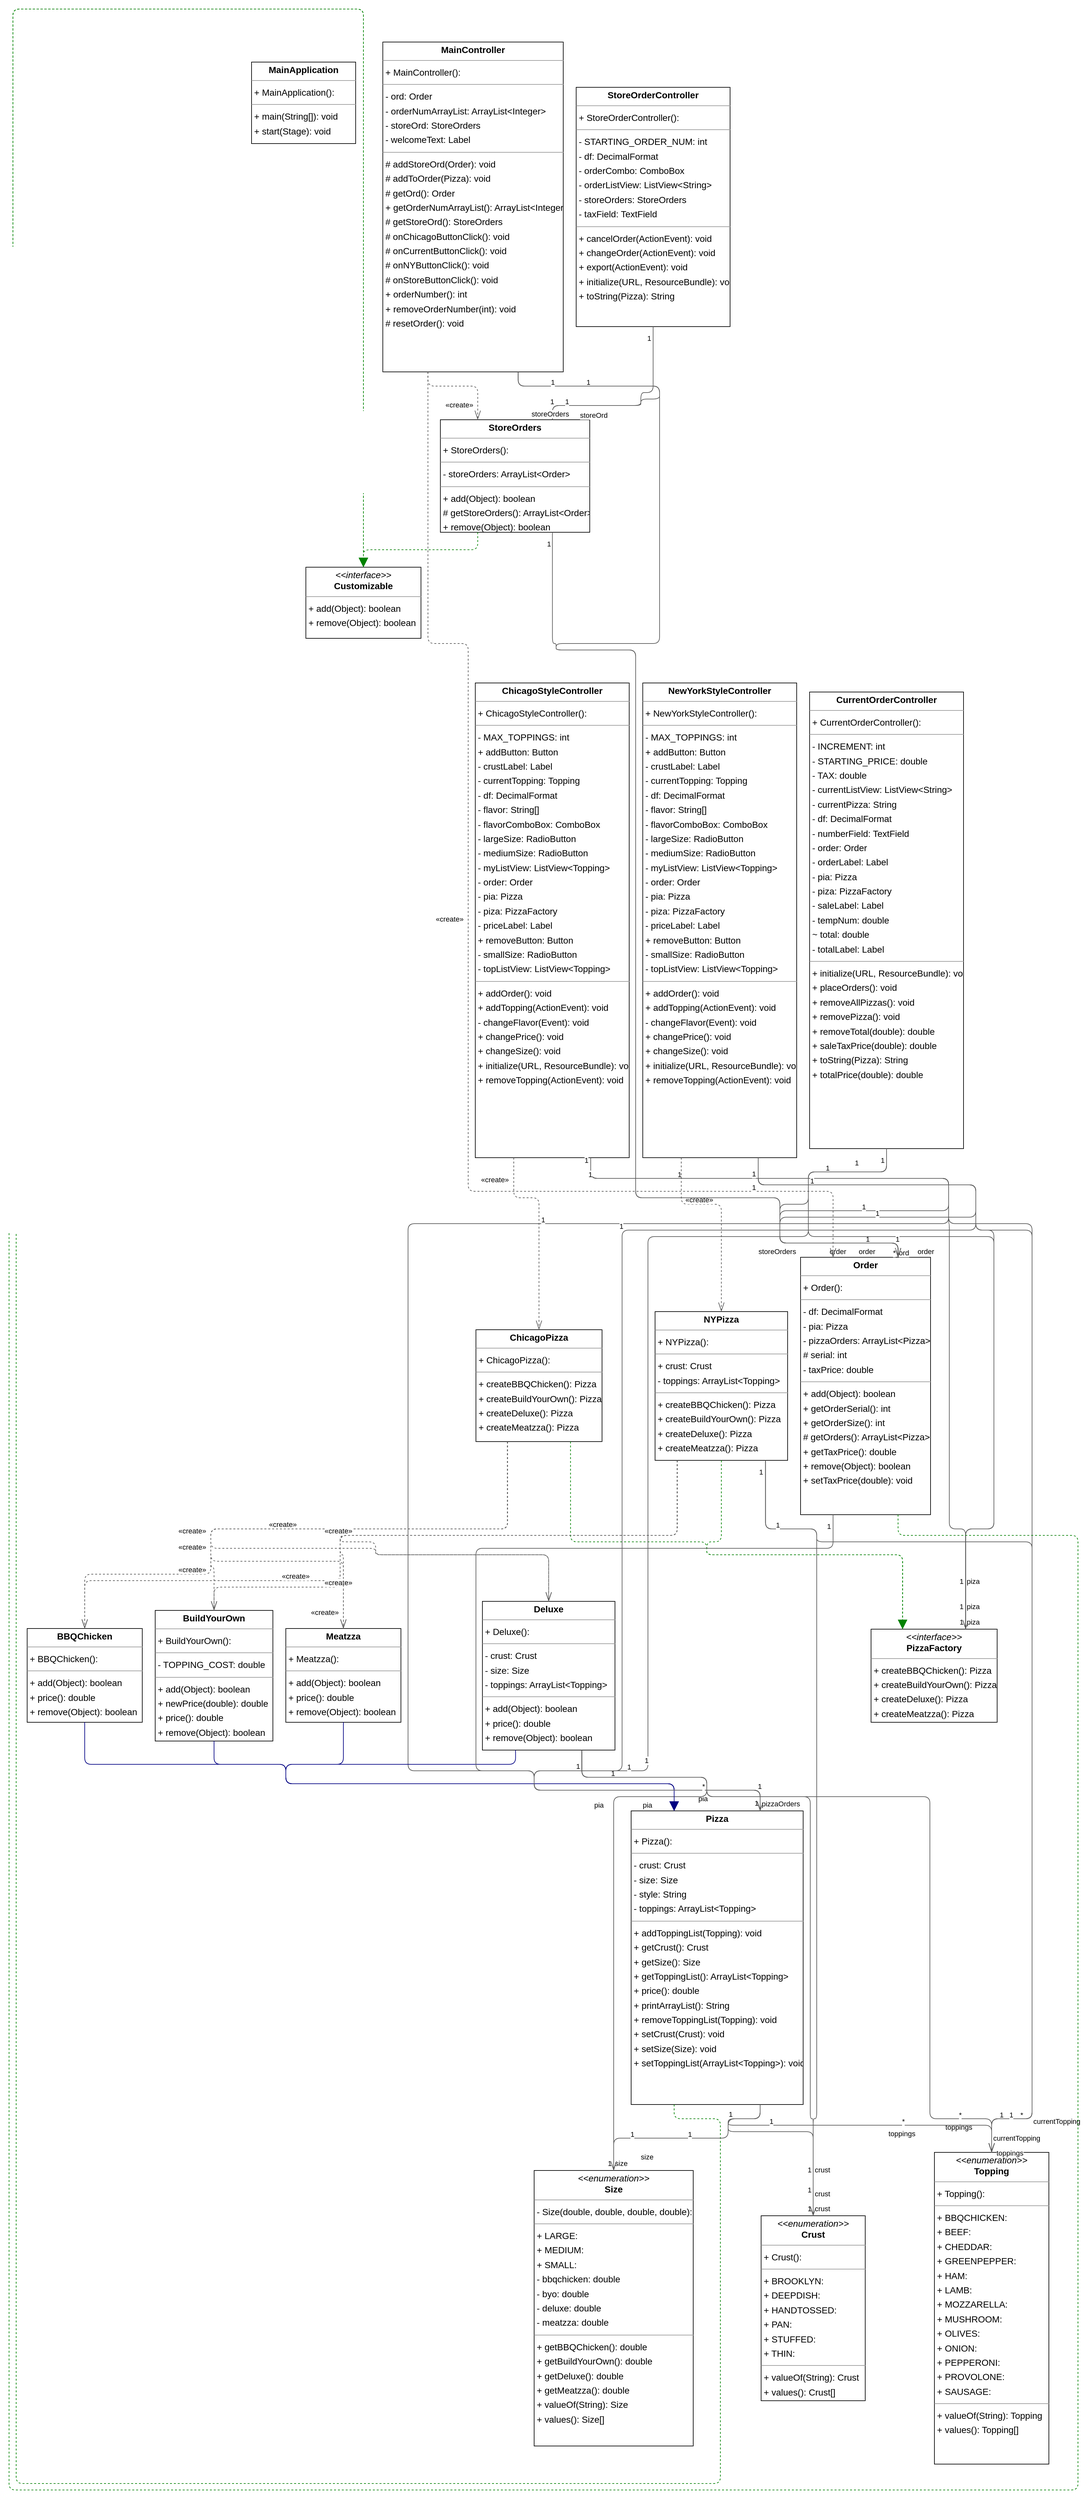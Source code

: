 <mxfile version="20.4.1" type="device"><diagram id="U6Ljb9FoLWSUBtbAmw0k" name="Page-1"><mxGraphModel dx="1246" dy="860" grid="1" gridSize="10" guides="1" tooltips="1" connect="1" arrows="1" fold="1" page="0" pageScale="1" pageWidth="850" pageHeight="1100" background="none" math="0" shadow="0"><root><mxCell id="0"/><mxCell id="1" parent="0"/><mxCell id="node12" value="&lt;p style=&quot;margin:0px;margin-top:4px;text-align:center;&quot;&gt;&lt;b&gt;BBQChicken&lt;/b&gt;&lt;/p&gt;&lt;hr size=&quot;1&quot;/&gt;&lt;p style=&quot;margin:0 0 0 4px;line-height:1.6;&quot;&gt;+ BBQChicken(): &lt;/p&gt;&lt;hr size=&quot;1&quot;/&gt;&lt;p style=&quot;margin:0 0 0 4px;line-height:1.6;&quot;&gt;+ add(Object): boolean&lt;br/&gt;+ price(): double&lt;br/&gt;+ remove(Object): boolean&lt;/p&gt;" style="verticalAlign=top;align=left;overflow=fill;fontSize=14;fontFamily=Helvetica;html=1;rounded=0;shadow=0;comic=0;labelBackgroundColor=none;strokeWidth=1;" parent="1" vertex="1"><mxGeometry x="655" y="2523" width="178" height="145" as="geometry"/></mxCell><mxCell id="node18" value="&lt;p style=&quot;margin:0px;margin-top:4px;text-align:center;&quot;&gt;&lt;b&gt;BuildYourOwn&lt;/b&gt;&lt;/p&gt;&lt;hr size=&quot;1&quot;/&gt;&lt;p style=&quot;margin:0 0 0 4px;line-height:1.6;&quot;&gt;+ BuildYourOwn(): &lt;/p&gt;&lt;hr size=&quot;1&quot;/&gt;&lt;p style=&quot;margin:0 0 0 4px;line-height:1.6;&quot;&gt;- TOPPING_COST: double&lt;/p&gt;&lt;hr size=&quot;1&quot;/&gt;&lt;p style=&quot;margin:0 0 0 4px;line-height:1.6;&quot;&gt;+ add(Object): boolean&lt;br/&gt;+ newPrice(double): double&lt;br/&gt;+ price(): double&lt;br/&gt;+ remove(Object): boolean&lt;/p&gt;" style="verticalAlign=top;align=left;overflow=fill;fontSize=14;fontFamily=Helvetica;html=1;rounded=0;shadow=0;comic=0;labelBackgroundColor=none;strokeWidth=1;" parent="1" vertex="1"><mxGeometry x="853" y="2495" width="182" height="202" as="geometry"/></mxCell><mxCell id="node3" value="&lt;p style=&quot;margin:0px;margin-top:4px;text-align:center;&quot;&gt;&lt;b&gt;ChicagoPizza&lt;/b&gt;&lt;/p&gt;&lt;hr size=&quot;1&quot;/&gt;&lt;p style=&quot;margin:0 0 0 4px;line-height:1.6;&quot;&gt;+ ChicagoPizza(): &lt;/p&gt;&lt;hr size=&quot;1&quot;/&gt;&lt;p style=&quot;margin:0 0 0 4px;line-height:1.6;&quot;&gt;+ createBBQChicken(): Pizza&lt;br/&gt;+ createBuildYourOwn(): Pizza&lt;br/&gt;+ createDeluxe(): Pizza&lt;br/&gt;+ createMeatzza(): Pizza&lt;/p&gt;" style="verticalAlign=top;align=left;overflow=fill;fontSize=14;fontFamily=Helvetica;html=1;rounded=0;shadow=0;comic=0;labelBackgroundColor=none;strokeWidth=1;" parent="1" vertex="1"><mxGeometry x="1349" y="2061" width="195" height="173" as="geometry"/></mxCell><mxCell id="node16" value="&lt;p style=&quot;margin:0px;margin-top:4px;text-align:center;&quot;&gt;&lt;b&gt;ChicagoStyleController&lt;/b&gt;&lt;/p&gt;&lt;hr size=&quot;1&quot;/&gt;&lt;p style=&quot;margin:0 0 0 4px;line-height:1.6;&quot;&gt;+ ChicagoStyleController(): &lt;/p&gt;&lt;hr size=&quot;1&quot;/&gt;&lt;p style=&quot;margin:0 0 0 4px;line-height:1.6;&quot;&gt;- MAX_TOPPINGS: int&lt;br/&gt;+ addButton: Button&lt;br/&gt;- crustLabel: Label&lt;br/&gt;- currentTopping: Topping&lt;br/&gt;- df: DecimalFormat&lt;br/&gt;- flavor: String[]&lt;br/&gt;- flavorComboBox: ComboBox&lt;br/&gt;- largeSize: RadioButton&lt;br/&gt;- mediumSize: RadioButton&lt;br/&gt;- myListView: ListView&amp;lt;Topping&amp;gt;&lt;br/&gt;- order: Order&lt;br/&gt;- pia: Pizza&lt;br/&gt;- piza: PizzaFactory&lt;br/&gt;- priceLabel: Label&lt;br/&gt;+ removeButton: Button&lt;br/&gt;- smallSize: RadioButton&lt;br/&gt;- topListView: ListView&amp;lt;Topping&amp;gt;&lt;/p&gt;&lt;hr size=&quot;1&quot;/&gt;&lt;p style=&quot;margin:0 0 0 4px;line-height:1.6;&quot;&gt;+ addOrder(): void&lt;br/&gt;+ addTopping(ActionEvent): void&lt;br/&gt;- changeFlavor(Event): void&lt;br/&gt;+ changePrice(): void&lt;br/&gt;+ changeSize(): void&lt;br/&gt;+ initialize(URL, ResourceBundle): void&lt;br/&gt;+ removeTopping(ActionEvent): void&lt;/p&gt;" style="verticalAlign=top;align=left;overflow=fill;fontSize=14;fontFamily=Helvetica;html=1;rounded=0;shadow=0;comic=0;labelBackgroundColor=none;strokeWidth=1;" parent="1" vertex="1"><mxGeometry x="1348" y="1061" width="238" height="734" as="geometry"/></mxCell><mxCell id="node4" value="&lt;p style=&quot;margin:0px;margin-top:4px;text-align:center;&quot;&gt;&lt;i&gt;&amp;lt;&amp;lt;enumeration&amp;gt;&amp;gt;&lt;/i&gt;&lt;br/&gt;&lt;b&gt;Crust&lt;/b&gt;&lt;/p&gt;&lt;hr size=&quot;1&quot;/&gt;&lt;p style=&quot;margin:0 0 0 4px;line-height:1.6;&quot;&gt;+ Crust(): &lt;/p&gt;&lt;hr size=&quot;1&quot;/&gt;&lt;p style=&quot;margin:0 0 0 4px;line-height:1.6;&quot;&gt;+ BROOKLYN: &lt;br/&gt;+ DEEPDISH: &lt;br/&gt;+ HANDTOSSED: &lt;br/&gt;+ PAN: &lt;br/&gt;+ STUFFED: &lt;br/&gt;+ THIN: &lt;/p&gt;&lt;hr size=&quot;1&quot;/&gt;&lt;p style=&quot;margin:0 0 0 4px;line-height:1.6;&quot;&gt;+ valueOf(String): Crust&lt;br/&gt;+ values(): Crust[]&lt;/p&gt;" style="verticalAlign=top;align=left;overflow=fill;fontSize=14;fontFamily=Helvetica;html=1;rounded=0;shadow=0;comic=0;labelBackgroundColor=none;strokeWidth=1;" parent="1" vertex="1"><mxGeometry x="1790" y="3431" width="161" height="286" as="geometry"/></mxCell><mxCell id="node5" value="&lt;p style=&quot;margin:0px;margin-top:4px;text-align:center;&quot;&gt;&lt;b&gt;CurrentOrderController&lt;/b&gt;&lt;/p&gt;&lt;hr size=&quot;1&quot;/&gt;&lt;p style=&quot;margin:0 0 0 4px;line-height:1.6;&quot;&gt;+ CurrentOrderController(): &lt;/p&gt;&lt;hr size=&quot;1&quot;/&gt;&lt;p style=&quot;margin:0 0 0 4px;line-height:1.6;&quot;&gt;- INCREMENT: int&lt;br/&gt;- STARTING_PRICE: double&lt;br/&gt;- TAX: double&lt;br/&gt;- currentListView: ListView&amp;lt;String&amp;gt;&lt;br/&gt;- currentPizza: String&lt;br/&gt;- df: DecimalFormat&lt;br/&gt;- numberField: TextField&lt;br/&gt;- order: Order&lt;br/&gt;- orderLabel: Label&lt;br/&gt;- pia: Pizza&lt;br/&gt;- piza: PizzaFactory&lt;br/&gt;- saleLabel: Label&lt;br/&gt;- tempNum: double&lt;br/&gt;~ total: double&lt;br/&gt;- totalLabel: Label&lt;/p&gt;&lt;hr size=&quot;1&quot;/&gt;&lt;p style=&quot;margin:0 0 0 4px;line-height:1.6;&quot;&gt;+ initialize(URL, ResourceBundle): void&lt;br/&gt;+ placeOrders(): void&lt;br/&gt;+ removeAllPizzas(): void&lt;br/&gt;+ removePizza(): void&lt;br/&gt;+ removeTotal(double): double&lt;br/&gt;+ saleTaxPrice(double): double&lt;br/&gt;+ toString(Pizza): String&lt;br/&gt;+ totalPrice(double): double&lt;/p&gt;" style="verticalAlign=top;align=left;overflow=fill;fontSize=14;fontFamily=Helvetica;html=1;rounded=0;shadow=0;comic=0;labelBackgroundColor=none;strokeWidth=1;" parent="1" vertex="1"><mxGeometry x="1865" y="1075" width="238" height="706" as="geometry"/></mxCell><mxCell id="node10" value="&lt;p style=&quot;margin:0px;margin-top:4px;text-align:center;&quot;&gt;&lt;i&gt;&amp;lt;&amp;lt;interface&amp;gt;&amp;gt;&lt;/i&gt;&lt;br/&gt;&lt;b&gt;Customizable&lt;/b&gt;&lt;/p&gt;&lt;hr size=&quot;1&quot;/&gt;&lt;p style=&quot;margin:0 0 0 4px;line-height:1.6;&quot;&gt;+ add(Object): boolean&lt;br/&gt;+ remove(Object): boolean&lt;/p&gt;" style="verticalAlign=top;align=left;overflow=fill;fontSize=14;fontFamily=Helvetica;html=1;rounded=0;shadow=0;comic=0;labelBackgroundColor=none;strokeWidth=1;" parent="1" vertex="1"><mxGeometry x="1086" y="882" width="178" height="110" as="geometry"/></mxCell><mxCell id="node19" value="&lt;p style=&quot;margin:0px;margin-top:4px;text-align:center;&quot;&gt;&lt;b&gt;Deluxe&lt;/b&gt;&lt;/p&gt;&lt;hr size=&quot;1&quot;/&gt;&lt;p style=&quot;margin:0 0 0 4px;line-height:1.6;&quot;&gt;+ Deluxe(): &lt;/p&gt;&lt;hr size=&quot;1&quot;/&gt;&lt;p style=&quot;margin:0 0 0 4px;line-height:1.6;&quot;&gt;- crust: Crust&lt;br/&gt;- size: Size&lt;br/&gt;- toppings: ArrayList&amp;lt;Topping&amp;gt;&lt;/p&gt;&lt;hr size=&quot;1&quot;/&gt;&lt;p style=&quot;margin:0 0 0 4px;line-height:1.6;&quot;&gt;+ add(Object): boolean&lt;br/&gt;+ price(): double&lt;br/&gt;+ remove(Object): boolean&lt;/p&gt;" style="verticalAlign=top;align=left;overflow=fill;fontSize=14;fontFamily=Helvetica;html=1;rounded=0;shadow=0;comic=0;labelBackgroundColor=none;strokeWidth=1;" parent="1" vertex="1"><mxGeometry x="1359" y="2481" width="205" height="230" as="geometry"/></mxCell><mxCell id="node7" value="&lt;p style=&quot;margin:0px;margin-top:4px;text-align:center;&quot;&gt;&lt;b&gt;MainApplication&lt;/b&gt;&lt;/p&gt;&lt;hr size=&quot;1&quot;/&gt;&lt;p style=&quot;margin:0 0 0 4px;line-height:1.6;&quot;&gt;+ MainApplication(): &lt;/p&gt;&lt;hr size=&quot;1&quot;/&gt;&lt;p style=&quot;margin:0 0 0 4px;line-height:1.6;&quot;&gt;+ main(String[]): void&lt;br/&gt;+ start(Stage): void&lt;/p&gt;" style="verticalAlign=top;align=left;overflow=fill;fontSize=14;fontFamily=Helvetica;html=1;rounded=0;shadow=0;comic=0;labelBackgroundColor=none;strokeWidth=1;" parent="1" vertex="1"><mxGeometry x="1002" y="101" width="161" height="126" as="geometry"/></mxCell><mxCell id="node9" value="&lt;p style=&quot;margin:0px;margin-top:4px;text-align:center;&quot;&gt;&lt;b&gt;MainController&lt;/b&gt;&lt;/p&gt;&lt;hr size=&quot;1&quot;/&gt;&lt;p style=&quot;margin:0 0 0 4px;line-height:1.6;&quot;&gt;+ MainController(): &lt;/p&gt;&lt;hr size=&quot;1&quot;/&gt;&lt;p style=&quot;margin:0 0 0 4px;line-height:1.6;&quot;&gt;- ord: Order&lt;br/&gt;- orderNumArrayList: ArrayList&amp;lt;Integer&amp;gt;&lt;br/&gt;- storeOrd: StoreOrders&lt;br/&gt;- welcomeText: Label&lt;/p&gt;&lt;hr size=&quot;1&quot;/&gt;&lt;p style=&quot;margin:0 0 0 4px;line-height:1.6;&quot;&gt;# addStoreOrd(Order): void&lt;br/&gt;# addToOrder(Pizza): void&lt;br/&gt;# getOrd(): Order&lt;br/&gt;+ getOrderNumArrayList(): ArrayList&amp;lt;Integer&amp;gt;&lt;br/&gt;# getStoreOrd(): StoreOrders&lt;br/&gt;# onChicagoButtonClick(): void&lt;br/&gt;# onCurrentButtonClick(): void&lt;br/&gt;# onNYButtonClick(): void&lt;br/&gt;# onStoreButtonClick(): void&lt;br/&gt;+ orderNumber(): int&lt;br/&gt;+ removeOrderNumber(int): void&lt;br/&gt;# resetOrder(): void&lt;/p&gt;" style="verticalAlign=top;align=left;overflow=fill;fontSize=14;fontFamily=Helvetica;html=1;rounded=0;shadow=0;comic=0;labelBackgroundColor=none;strokeWidth=1;" parent="1" vertex="1"><mxGeometry x="1205" y="70" width="279" height="510" as="geometry"/></mxCell><mxCell id="node15" value="&lt;p style=&quot;margin:0px;margin-top:4px;text-align:center;&quot;&gt;&lt;b&gt;Meatzza&lt;/b&gt;&lt;/p&gt;&lt;hr size=&quot;1&quot;/&gt;&lt;p style=&quot;margin:0 0 0 4px;line-height:1.6;&quot;&gt;+ Meatzza(): &lt;/p&gt;&lt;hr size=&quot;1&quot;/&gt;&lt;p style=&quot;margin:0 0 0 4px;line-height:1.6;&quot;&gt;+ add(Object): boolean&lt;br/&gt;+ price(): double&lt;br/&gt;+ remove(Object): boolean&lt;/p&gt;" style="verticalAlign=top;align=left;overflow=fill;fontSize=14;fontFamily=Helvetica;html=1;rounded=0;shadow=0;comic=0;labelBackgroundColor=none;strokeWidth=1;" parent="1" vertex="1"><mxGeometry x="1055" y="2523" width="178" height="145" as="geometry"/></mxCell><mxCell id="node1" value="&lt;p style=&quot;margin:0px;margin-top:4px;text-align:center;&quot;&gt;&lt;b&gt;NYPizza&lt;/b&gt;&lt;/p&gt;&lt;hr size=&quot;1&quot;/&gt;&lt;p style=&quot;margin:0 0 0 4px;line-height:1.6;&quot;&gt;+ NYPizza(): &lt;/p&gt;&lt;hr size=&quot;1&quot;/&gt;&lt;p style=&quot;margin:0 0 0 4px;line-height:1.6;&quot;&gt;+ crust: Crust&lt;br/&gt;- toppings: ArrayList&amp;lt;Topping&amp;gt;&lt;/p&gt;&lt;hr size=&quot;1&quot;/&gt;&lt;p style=&quot;margin:0 0 0 4px;line-height:1.6;&quot;&gt;+ createBBQChicken(): Pizza&lt;br/&gt;+ createBuildYourOwn(): Pizza&lt;br/&gt;+ createDeluxe(): Pizza&lt;br/&gt;+ createMeatzza(): Pizza&lt;/p&gt;" style="verticalAlign=top;align=left;overflow=fill;fontSize=14;fontFamily=Helvetica;html=1;rounded=0;shadow=0;comic=0;labelBackgroundColor=none;strokeWidth=1;" parent="1" vertex="1"><mxGeometry x="1626" y="2033" width="205" height="230" as="geometry"/></mxCell><mxCell id="node2" value="&lt;p style=&quot;margin:0px;margin-top:4px;text-align:center;&quot;&gt;&lt;b&gt;NewYorkStyleController&lt;/b&gt;&lt;/p&gt;&lt;hr size=&quot;1&quot;/&gt;&lt;p style=&quot;margin:0 0 0 4px;line-height:1.6;&quot;&gt;+ NewYorkStyleController(): &lt;/p&gt;&lt;hr size=&quot;1&quot;/&gt;&lt;p style=&quot;margin:0 0 0 4px;line-height:1.6;&quot;&gt;- MAX_TOPPINGS: int&lt;br/&gt;+ addButton: Button&lt;br/&gt;- crustLabel: Label&lt;br/&gt;- currentTopping: Topping&lt;br/&gt;- df: DecimalFormat&lt;br/&gt;- flavor: String[]&lt;br/&gt;- flavorComboBox: ComboBox&lt;br/&gt;- largeSize: RadioButton&lt;br/&gt;- mediumSize: RadioButton&lt;br/&gt;- myListView: ListView&amp;lt;Topping&amp;gt;&lt;br/&gt;- order: Order&lt;br/&gt;- pia: Pizza&lt;br/&gt;- piza: PizzaFactory&lt;br/&gt;- priceLabel: Label&lt;br/&gt;+ removeButton: Button&lt;br/&gt;- smallSize: RadioButton&lt;br/&gt;- topListView: ListView&amp;lt;Topping&amp;gt;&lt;/p&gt;&lt;hr size=&quot;1&quot;/&gt;&lt;p style=&quot;margin:0 0 0 4px;line-height:1.6;&quot;&gt;+ addOrder(): void&lt;br/&gt;+ addTopping(ActionEvent): void&lt;br/&gt;- changeFlavor(Event): void&lt;br/&gt;+ changePrice(): void&lt;br/&gt;+ changeSize(): void&lt;br/&gt;+ initialize(URL, ResourceBundle): void&lt;br/&gt;+ removeTopping(ActionEvent): void&lt;/p&gt;" style="verticalAlign=top;align=left;overflow=fill;fontSize=14;fontFamily=Helvetica;html=1;rounded=0;shadow=0;comic=0;labelBackgroundColor=none;strokeWidth=1;" parent="1" vertex="1"><mxGeometry x="1607" y="1061" width="238" height="734" as="geometry"/></mxCell><mxCell id="node8" value="&lt;p style=&quot;margin:0px;margin-top:4px;text-align:center;&quot;&gt;&lt;b&gt;Order&lt;/b&gt;&lt;/p&gt;&lt;hr size=&quot;1&quot;/&gt;&lt;p style=&quot;margin:0 0 0 4px;line-height:1.6;&quot;&gt;+ Order(): &lt;/p&gt;&lt;hr size=&quot;1&quot;/&gt;&lt;p style=&quot;margin:0 0 0 4px;line-height:1.6;&quot;&gt;- df: DecimalFormat&lt;br/&gt;- pia: Pizza&lt;br/&gt;- pizzaOrders: ArrayList&amp;lt;Pizza&amp;gt;&lt;br/&gt;# serial: int&lt;br/&gt;- taxPrice: double&lt;/p&gt;&lt;hr size=&quot;1&quot;/&gt;&lt;p style=&quot;margin:0 0 0 4px;line-height:1.6;&quot;&gt;+ add(Object): boolean&lt;br/&gt;+ getOrderSerial(): int&lt;br/&gt;+ getOrderSize(): int&lt;br/&gt;# getOrders(): ArrayList&amp;lt;Pizza&amp;gt;&lt;br/&gt;+ getTaxPrice(): double&lt;br/&gt;+ remove(Object): boolean&lt;br/&gt;+ setTaxPrice(double): void&lt;/p&gt;" style="verticalAlign=top;align=left;overflow=fill;fontSize=14;fontFamily=Helvetica;html=1;rounded=0;shadow=0;comic=0;labelBackgroundColor=none;strokeWidth=1;" parent="1" vertex="1"><mxGeometry x="1851" y="1949" width="201" height="398" as="geometry"/></mxCell><mxCell id="node13" value="&lt;p style=&quot;margin:0px;margin-top:4px;text-align:center;&quot;&gt;&lt;b&gt;Pizza&lt;/b&gt;&lt;/p&gt;&lt;hr size=&quot;1&quot;/&gt;&lt;p style=&quot;margin:0 0 0 4px;line-height:1.6;&quot;&gt;+ Pizza(): &lt;/p&gt;&lt;hr size=&quot;1&quot;/&gt;&lt;p style=&quot;margin:0 0 0 4px;line-height:1.6;&quot;&gt;- crust: Crust&lt;br/&gt;- size: Size&lt;br/&gt;- style: String&lt;br/&gt;- toppings: ArrayList&amp;lt;Topping&amp;gt;&lt;/p&gt;&lt;hr size=&quot;1&quot;/&gt;&lt;p style=&quot;margin:0 0 0 4px;line-height:1.6;&quot;&gt;+ addToppingList(Topping): void&lt;br/&gt;+ getCrust(): Crust&lt;br/&gt;+ getSize(): Size&lt;br/&gt;+ getToppingList(): ArrayList&amp;lt;Topping&amp;gt;&lt;br/&gt;+ price(): double&lt;br/&gt;+ printArrayList(): String&lt;br/&gt;+ removeToppingList(Topping): void&lt;br/&gt;+ setCrust(Crust): void&lt;br/&gt;+ setSize(Size): void&lt;br/&gt;+ setToppingList(ArrayList&amp;lt;Topping&amp;gt;): void&lt;/p&gt;" style="verticalAlign=top;align=left;overflow=fill;fontSize=14;fontFamily=Helvetica;html=1;rounded=0;shadow=0;comic=0;labelBackgroundColor=none;strokeWidth=1;" parent="1" vertex="1"><mxGeometry x="1589" y="2805" width="266" height="454" as="geometry"/></mxCell><mxCell id="node0" value="&lt;p style=&quot;margin:0px;margin-top:4px;text-align:center;&quot;&gt;&lt;i&gt;&amp;lt;&amp;lt;interface&amp;gt;&amp;gt;&lt;/i&gt;&lt;br/&gt;&lt;b&gt;PizzaFactory&lt;/b&gt;&lt;/p&gt;&lt;hr size=&quot;1&quot;/&gt;&lt;p style=&quot;margin:0 0 0 4px;line-height:1.6;&quot;&gt;+ createBBQChicken(): Pizza&lt;br/&gt;+ createBuildYourOwn(): Pizza&lt;br/&gt;+ createDeluxe(): Pizza&lt;br/&gt;+ createMeatzza(): Pizza&lt;/p&gt;" style="verticalAlign=top;align=left;overflow=fill;fontSize=14;fontFamily=Helvetica;html=1;rounded=0;shadow=0;comic=0;labelBackgroundColor=none;strokeWidth=1;" parent="1" vertex="1"><mxGeometry x="1960" y="2524" width="195" height="144" as="geometry"/></mxCell><mxCell id="node14" value="&lt;p style=&quot;margin:0px;margin-top:4px;text-align:center;&quot;&gt;&lt;i&gt;&amp;lt;&amp;lt;enumeration&amp;gt;&amp;gt;&lt;/i&gt;&lt;br/&gt;&lt;b&gt;Size&lt;/b&gt;&lt;/p&gt;&lt;hr size=&quot;1&quot;/&gt;&lt;p style=&quot;margin:0 0 0 4px;line-height:1.6;&quot;&gt;- Size(double, double, double, double): &lt;/p&gt;&lt;hr size=&quot;1&quot;/&gt;&lt;p style=&quot;margin:0 0 0 4px;line-height:1.6;&quot;&gt;+ LARGE: &lt;br/&gt;+ MEDIUM: &lt;br/&gt;+ SMALL: &lt;br/&gt;- bbqchicken: double&lt;br/&gt;- byo: double&lt;br/&gt;- deluxe: double&lt;br/&gt;- meatzza: double&lt;/p&gt;&lt;hr size=&quot;1&quot;/&gt;&lt;p style=&quot;margin:0 0 0 4px;line-height:1.6;&quot;&gt;+ getBBQChicken(): double&lt;br/&gt;+ getBuildYourOwn(): double&lt;br/&gt;+ getDeluxe(): double&lt;br/&gt;+ getMeatzza(): double&lt;br/&gt;+ valueOf(String): Size&lt;br/&gt;+ values(): Size[]&lt;/p&gt;" style="verticalAlign=top;align=left;overflow=fill;fontSize=14;fontFamily=Helvetica;html=1;rounded=0;shadow=0;comic=0;labelBackgroundColor=none;strokeWidth=1;" parent="1" vertex="1"><mxGeometry x="1439" y="3361" width="246" height="426" as="geometry"/></mxCell><mxCell id="node11" value="&lt;p style=&quot;margin:0px;margin-top:4px;text-align:center;&quot;&gt;&lt;b&gt;StoreOrderController&lt;/b&gt;&lt;/p&gt;&lt;hr size=&quot;1&quot;/&gt;&lt;p style=&quot;margin:0 0 0 4px;line-height:1.6;&quot;&gt;+ StoreOrderController(): &lt;/p&gt;&lt;hr size=&quot;1&quot;/&gt;&lt;p style=&quot;margin:0 0 0 4px;line-height:1.6;&quot;&gt;- STARTING_ORDER_NUM: int&lt;br/&gt;- df: DecimalFormat&lt;br/&gt;- orderCombo: ComboBox&lt;br/&gt;- orderListView: ListView&amp;lt;String&amp;gt;&lt;br/&gt;- storeOrders: StoreOrders&lt;br/&gt;- taxField: TextField&lt;/p&gt;&lt;hr size=&quot;1&quot;/&gt;&lt;p style=&quot;margin:0 0 0 4px;line-height:1.6;&quot;&gt;+ cancelOrder(ActionEvent): void&lt;br/&gt;+ changeOrder(ActionEvent): void&lt;br/&gt;+ export(ActionEvent): void&lt;br/&gt;+ initialize(URL, ResourceBundle): void&lt;br/&gt;+ toString(Pizza): String&lt;/p&gt;" style="verticalAlign=top;align=left;overflow=fill;fontSize=14;fontFamily=Helvetica;html=1;rounded=0;shadow=0;comic=0;labelBackgroundColor=none;strokeWidth=1;" parent="1" vertex="1"><mxGeometry x="1504" y="140" width="238" height="370" as="geometry"/></mxCell><mxCell id="node17" value="&lt;p style=&quot;margin:0px;margin-top:4px;text-align:center;&quot;&gt;&lt;b&gt;StoreOrders&lt;/b&gt;&lt;/p&gt;&lt;hr size=&quot;1&quot;/&gt;&lt;p style=&quot;margin:0 0 0 4px;line-height:1.6;&quot;&gt;+ StoreOrders(): &lt;/p&gt;&lt;hr size=&quot;1&quot;/&gt;&lt;p style=&quot;margin:0 0 0 4px;line-height:1.6;&quot;&gt;- storeOrders: ArrayList&amp;lt;Order&amp;gt;&lt;/p&gt;&lt;hr size=&quot;1&quot;/&gt;&lt;p style=&quot;margin:0 0 0 4px;line-height:1.6;&quot;&gt;+ add(Object): boolean&lt;br/&gt;# getStoreOrders(): ArrayList&amp;lt;Order&amp;gt;&lt;br/&gt;+ remove(Object): boolean&lt;/p&gt;" style="verticalAlign=top;align=left;overflow=fill;fontSize=14;fontFamily=Helvetica;html=1;rounded=0;shadow=0;comic=0;labelBackgroundColor=none;strokeWidth=1;" parent="1" vertex="1"><mxGeometry x="1294" y="654" width="231" height="174" as="geometry"/></mxCell><mxCell id="node6" value="&lt;p style=&quot;margin:0px;margin-top:4px;text-align:center;&quot;&gt;&lt;i&gt;&amp;lt;&amp;lt;enumeration&amp;gt;&amp;gt;&lt;/i&gt;&lt;br/&gt;&lt;b&gt;Topping&lt;/b&gt;&lt;/p&gt;&lt;hr size=&quot;1&quot;/&gt;&lt;p style=&quot;margin:0 0 0 4px;line-height:1.6;&quot;&gt;+ Topping(): &lt;/p&gt;&lt;hr size=&quot;1&quot;/&gt;&lt;p style=&quot;margin:0 0 0 4px;line-height:1.6;&quot;&gt;+ BBQCHICKEN: &lt;br/&gt;+ BEEF: &lt;br/&gt;+ CHEDDAR: &lt;br/&gt;+ GREENPEPPER: &lt;br/&gt;+ HAM: &lt;br/&gt;+ LAMB: &lt;br/&gt;+ MOZZARELLA: &lt;br/&gt;+ MUSHROOM: &lt;br/&gt;+ OLIVES: &lt;br/&gt;+ ONION: &lt;br/&gt;+ PEPPERONI: &lt;br/&gt;+ PROVOLONE: &lt;br/&gt;+ SAUSAGE: &lt;/p&gt;&lt;hr size=&quot;1&quot;/&gt;&lt;p style=&quot;margin:0 0 0 4px;line-height:1.6;&quot;&gt;+ valueOf(String): Topping&lt;br/&gt;+ values(): Topping[]&lt;/p&gt;" style="verticalAlign=top;align=left;overflow=fill;fontSize=14;fontFamily=Helvetica;html=1;rounded=0;shadow=0;comic=0;labelBackgroundColor=none;strokeWidth=1;" parent="1" vertex="1"><mxGeometry x="2058" y="3333" width="177" height="482" as="geometry"/></mxCell><mxCell id="edge3" value="" style="html=1;rounded=1;edgeStyle=orthogonalEdgeStyle;dashed=0;startArrow=none;endArrow=block;endSize=12;strokeColor=#000082;exitX=0.500;exitY=1.000;exitDx=0;exitDy=0;entryX=0.250;entryY=0.000;entryDx=0;entryDy=0;" parent="1" source="node12" target="node13" edge="1"><mxGeometry width="50" height="50" relative="1" as="geometry"><Array as="points"><mxPoint x="744" y="2733"/><mxPoint x="1055" y="2733"/><mxPoint x="1055" y="2763"/><mxPoint x="1656" y="2763"/></Array></mxGeometry></mxCell><mxCell id="edge7" value="" style="html=1;rounded=1;edgeStyle=orthogonalEdgeStyle;dashed=0;startArrow=none;endArrow=block;endSize=12;strokeColor=#000082;exitX=0.500;exitY=1.000;exitDx=0;exitDy=0;entryX=0.250;entryY=0.000;entryDx=0;entryDy=0;" parent="1" source="node18" target="node13" edge="1"><mxGeometry width="50" height="50" relative="1" as="geometry"><Array as="points"><mxPoint x="944" y="2733"/><mxPoint x="1055" y="2733"/><mxPoint x="1055" y="2763"/><mxPoint x="1656" y="2763"/></Array></mxGeometry></mxCell><mxCell id="edge19" value="" style="html=1;rounded=1;edgeStyle=orthogonalEdgeStyle;dashed=1;startArrow=none;endArrow=openThin;endSize=12;strokeColor=#595959;exitX=0.250;exitY=1.000;exitDx=0;exitDy=0;entryX=0.500;entryY=0.000;entryDx=0;entryDy=0;" parent="1" source="node3" target="node12" edge="1"><mxGeometry width="50" height="50" relative="1" as="geometry"><Array as="points"><mxPoint x="1397" y="2369"/><mxPoint x="939" y="2369"/><mxPoint x="939" y="2439"/><mxPoint x="744" y="2439"/></Array></mxGeometry></mxCell><mxCell id="label116" value="«create»" style="edgeLabel;resizable=0;html=1;align=left;verticalAlign=top;strokeColor=default;" parent="edge19" vertex="1" connectable="0"><mxGeometry x="887" y="2359" as="geometry"/></mxCell><mxCell id="edge35" value="" style="html=1;rounded=1;edgeStyle=orthogonalEdgeStyle;dashed=1;startArrow=none;endArrow=openThin;endSize=12;strokeColor=#595959;exitX=0.250;exitY=1.000;exitDx=0;exitDy=0;entryX=0.500;entryY=0.000;entryDx=0;entryDy=0;" parent="1" source="node3" target="node18" edge="1"><mxGeometry width="50" height="50" relative="1" as="geometry"><Array as="points"><mxPoint x="1397" y="2369"/><mxPoint x="939" y="2369"/><mxPoint x="939" y="2429"/><mxPoint x="944" y="2429"/></Array></mxGeometry></mxCell><mxCell id="label212" value="«create»" style="edgeLabel;resizable=0;html=1;align=left;verticalAlign=top;strokeColor=default;" parent="edge35" vertex="1" connectable="0"><mxGeometry x="887" y="2419" as="geometry"/></mxCell><mxCell id="edge20" value="" style="html=1;rounded=1;edgeStyle=orthogonalEdgeStyle;dashed=1;startArrow=none;endArrow=openThin;endSize=12;strokeColor=#595959;exitX=0.250;exitY=1.000;exitDx=0;exitDy=0;entryX=0.500;entryY=0.000;entryDx=0;entryDy=0;" parent="1" source="node3" target="node19" edge="1"><mxGeometry width="50" height="50" relative="1" as="geometry"><Array as="points"><mxPoint x="1397" y="2369"/><mxPoint x="939" y="2369"/><mxPoint x="939" y="2399"/><mxPoint x="1194" y="2399"/><mxPoint x="1194" y="2409"/><mxPoint x="1462" y="2409"/></Array></mxGeometry></mxCell><mxCell id="label122" value="«create»" style="edgeLabel;resizable=0;html=1;align=left;verticalAlign=top;strokeColor=default;" parent="edge20" vertex="1" connectable="0"><mxGeometry x="1027" y="2349" as="geometry"/></mxCell><mxCell id="edge36" value="" style="html=1;rounded=1;edgeStyle=orthogonalEdgeStyle;dashed=1;startArrow=none;endArrow=openThin;endSize=12;strokeColor=#595959;exitX=0.250;exitY=1.000;exitDx=0;exitDy=0;entryX=0.500;entryY=0.000;entryDx=0;entryDy=0;" parent="1" source="node3" target="node15" edge="1"><mxGeometry width="50" height="50" relative="1" as="geometry"><Array as="points"><mxPoint x="1397" y="2369"/><mxPoint x="939" y="2369"/><mxPoint x="939" y="2419"/><mxPoint x="1144" y="2419"/></Array></mxGeometry></mxCell><mxCell id="label218" value="«create»" style="edgeLabel;resizable=0;html=1;align=left;verticalAlign=top;strokeColor=default;" parent="edge36" vertex="1" connectable="0"><mxGeometry x="887" y="2384" as="geometry"/></mxCell><mxCell id="edge2" value="" style="html=1;rounded=1;edgeStyle=orthogonalEdgeStyle;dashed=1;startArrow=none;endArrow=block;endSize=12;strokeColor=#008200;exitX=0.750;exitY=1.000;exitDx=0;exitDy=0;entryX=0.250;entryY=0.000;entryDx=0;entryDy=0;" parent="1" source="node3" target="node0" edge="1"><mxGeometry width="50" height="50" relative="1" as="geometry"><Array as="points"><mxPoint x="1495" y="2389"/><mxPoint x="1706" y="2389"/><mxPoint x="1706" y="2409"/><mxPoint x="2009" y="2409"/></Array></mxGeometry></mxCell><mxCell id="edge42" value="" style="html=1;rounded=1;edgeStyle=orthogonalEdgeStyle;dashed=1;startArrow=none;endArrow=openThin;endSize=12;strokeColor=#595959;exitX=0.250;exitY=1.000;exitDx=0;exitDy=0;entryX=0.500;entryY=0.000;entryDx=0;entryDy=0;" parent="1" source="node16" target="node3" edge="1"><mxGeometry width="50" height="50" relative="1" as="geometry"><Array as="points"><mxPoint x="1407" y="1857"/><mxPoint x="1446" y="1857"/></Array></mxGeometry></mxCell><mxCell id="label254" value="«create»" style="edgeLabel;resizable=0;html=1;align=left;verticalAlign=top;strokeColor=default;" parent="edge42" vertex="1" connectable="0"><mxGeometry x="1355" y="1816" as="geometry"/></mxCell><mxCell id="edge17" value="" style="html=1;rounded=1;edgeStyle=orthogonalEdgeStyle;dashed=0;startArrow=diamondThinstartSize=12;endArrow=openThin;endSize=12;strokeColor=#595959;exitX=0.750;exitY=1.000;exitDx=0;exitDy=0;entryX=0.750;entryY=0.000;entryDx=0;entryDy=0;" parent="1" source="node16" target="node8" edge="1"><mxGeometry width="50" height="50" relative="1" as="geometry"><Array as="points"><mxPoint x="1526" y="1827"/><mxPoint x="2080" y="1827"/><mxPoint x="2080" y="1877"/><mxPoint x="1819" y="1877"/><mxPoint x="1819" y="1927"/><mxPoint x="2001" y="1927"/></Array></mxGeometry></mxCell><mxCell id="label102" value="1" style="edgeLabel;resizable=0;html=1;align=left;verticalAlign=top;strokeColor=default;" parent="edge17" vertex="1" connectable="0"><mxGeometry x="1515" y="1786" as="geometry"/></mxCell><mxCell id="label106" value="1" style="edgeLabel;resizable=0;html=1;align=left;verticalAlign=top;strokeColor=default;" parent="edge17" vertex="1" connectable="0"><mxGeometry x="1944" y="1858" as="geometry"/></mxCell><mxCell id="label107" value="order" style="edgeLabel;resizable=0;html=1;align=left;verticalAlign=top;strokeColor=default;" parent="edge17" vertex="1" connectable="0"><mxGeometry x="1894" y="1927" as="geometry"/></mxCell><mxCell id="edge30" value="" style="html=1;rounded=1;edgeStyle=orthogonalEdgeStyle;dashed=0;startArrow=diamondThinstartSize=12;endArrow=openThin;endSize=12;strokeColor=#595959;exitX=0.750;exitY=1.000;exitDx=0;exitDy=0;entryX=0.750;entryY=0.000;entryDx=0;entryDy=0;" parent="1" source="node16" target="node13" edge="1"><mxGeometry width="50" height="50" relative="1" as="geometry"><Array as="points"><mxPoint x="1526" y="1827"/><mxPoint x="2080" y="1827"/><mxPoint x="2080" y="1897"/><mxPoint x="1244" y="1897"/><mxPoint x="1244" y="2743"/><mxPoint x="1439" y="2743"/><mxPoint x="1439" y="2773"/><mxPoint x="1789" y="2773"/></Array></mxGeometry></mxCell><mxCell id="label180" value="1" style="edgeLabel;resizable=0;html=1;align=left;verticalAlign=top;strokeColor=default;" parent="edge30" vertex="1" connectable="0"><mxGeometry x="1448" y="1878" as="geometry"/></mxCell><mxCell id="label184" value="1" style="edgeLabel;resizable=0;html=1;align=left;verticalAlign=top;strokeColor=default;" parent="edge30" vertex="1" connectable="0"><mxGeometry x="1778" y="2780" as="geometry"/></mxCell><mxCell id="label185" value="pia" style="edgeLabel;resizable=0;html=1;align=left;verticalAlign=top;strokeColor=default;" parent="edge30" vertex="1" connectable="0"><mxGeometry x="1691" y="2773" as="geometry"/></mxCell><mxCell id="edge37" value="" style="html=1;rounded=1;edgeStyle=orthogonalEdgeStyle;dashed=0;startArrow=diamondThinstartSize=12;endArrow=openThin;endSize=12;strokeColor=#595959;exitX=0.750;exitY=1.000;exitDx=0;exitDy=0;entryX=0.750;entryY=0.000;entryDx=0;entryDy=0;" parent="1" source="node16" target="node0" edge="1"><mxGeometry width="50" height="50" relative="1" as="geometry"><Array as="points"><mxPoint x="1526" y="1827"/><mxPoint x="2080" y="1827"/><mxPoint x="2080" y="1897"/><mxPoint x="2081" y="1897"/><mxPoint x="2081" y="2369"/><mxPoint x="2106" y="2369"/></Array></mxGeometry></mxCell><mxCell id="label222" value="1" style="edgeLabel;resizable=0;html=1;align=left;verticalAlign=top;strokeColor=default;" parent="edge37" vertex="1" connectable="0"><mxGeometry x="1659" y="1808" as="geometry"/></mxCell><mxCell id="label226" value="1" style="edgeLabel;resizable=0;html=1;align=left;verticalAlign=top;strokeColor=default;" parent="edge37" vertex="1" connectable="0"><mxGeometry x="2095" y="2437" as="geometry"/></mxCell><mxCell id="label227" value="piza" style="edgeLabel;resizable=0;html=1;align=left;verticalAlign=top;strokeColor=default;" parent="edge37" vertex="1" connectable="0"><mxGeometry x="2106" y="2437" as="geometry"/></mxCell><mxCell id="edge15" value="" style="html=1;rounded=1;edgeStyle=orthogonalEdgeStyle;dashed=0;startArrow=diamondThinstartSize=12;endArrow=openThin;endSize=12;strokeColor=#595959;exitX=0.750;exitY=1.000;exitDx=0;exitDy=0;entryX=0.500;entryY=0.000;entryDx=0;entryDy=0;" parent="1" source="node16" target="node6" edge="1"><mxGeometry width="50" height="50" relative="1" as="geometry"><Array as="points"><mxPoint x="1526" y="1827"/><mxPoint x="2080" y="1827"/><mxPoint x="2080" y="1897"/><mxPoint x="2209" y="1897"/><mxPoint x="2209" y="3281"/><mxPoint x="2147" y="3281"/></Array></mxGeometry></mxCell><mxCell id="label90" value="1" style="edgeLabel;resizable=0;html=1;align=left;verticalAlign=top;strokeColor=default;" parent="edge15" vertex="1" connectable="0"><mxGeometry x="1521" y="1808" as="geometry"/></mxCell><mxCell id="label94" value="1" style="edgeLabel;resizable=0;html=1;align=left;verticalAlign=top;strokeColor=default;" parent="edge15" vertex="1" connectable="0"><mxGeometry x="2157" y="3262" as="geometry"/></mxCell><mxCell id="label95" value="currentTopping" style="edgeLabel;resizable=0;html=1;align=left;verticalAlign=top;strokeColor=default;" parent="edge15" vertex="1" connectable="0"><mxGeometry x="2209" y="3272" as="geometry"/></mxCell><mxCell id="edge39" value="" style="html=1;rounded=1;edgeStyle=orthogonalEdgeStyle;dashed=0;startArrow=diamondThinstartSize=12;endArrow=openThin;endSize=12;strokeColor=#595959;exitX=0.500;exitY=1.000;exitDx=0;exitDy=0;entryX=0.750;entryY=0.000;entryDx=0;entryDy=0;" parent="1" source="node5" target="node8" edge="1"><mxGeometry width="50" height="50" relative="1" as="geometry"><Array as="points"><mxPoint x="1984" y="1817"/><mxPoint x="1863" y="1817"/><mxPoint x="1863" y="1867"/><mxPoint x="1819" y="1867"/><mxPoint x="1819" y="1927"/><mxPoint x="2001" y="1927"/></Array></mxGeometry></mxCell><mxCell id="label234" value="1" style="edgeLabel;resizable=0;html=1;align=left;verticalAlign=top;strokeColor=default;" parent="edge39" vertex="1" connectable="0"><mxGeometry x="1973" y="1786" as="geometry"/></mxCell><mxCell id="label238" value="1" style="edgeLabel;resizable=0;html=1;align=left;verticalAlign=top;strokeColor=default;" parent="edge39" vertex="1" connectable="0"><mxGeometry x="1950" y="1908" as="geometry"/></mxCell><mxCell id="label239" value="order" style="edgeLabel;resizable=0;html=1;align=left;verticalAlign=top;strokeColor=default;" parent="edge39" vertex="1" connectable="0"><mxGeometry x="1939" y="1927" as="geometry"/></mxCell><mxCell id="edge13" value="" style="html=1;rounded=1;edgeStyle=orthogonalEdgeStyle;dashed=0;startArrow=diamondThinstartSize=12;endArrow=openThin;endSize=12;strokeColor=#595959;exitX=0.500;exitY=1.000;exitDx=0;exitDy=0;entryX=0.750;entryY=0.000;entryDx=0;entryDy=0;" parent="1" source="node5" target="node13" edge="1"><mxGeometry width="50" height="50" relative="1" as="geometry"><Array as="points"><mxPoint x="1984" y="1817"/><mxPoint x="1863" y="1817"/><mxPoint x="1863" y="1917"/><mxPoint x="1615" y="1917"/><mxPoint x="1615" y="2743"/><mxPoint x="1439" y="2743"/><mxPoint x="1439" y="2773"/><mxPoint x="1789" y="2773"/></Array></mxGeometry></mxCell><mxCell id="label78" value="1" style="edgeLabel;resizable=0;html=1;align=left;verticalAlign=top;strokeColor=default;" parent="edge13" vertex="1" connectable="0"><mxGeometry x="1888" y="1798" as="geometry"/></mxCell><mxCell id="label82" value="1" style="edgeLabel;resizable=0;html=1;align=left;verticalAlign=top;strokeColor=default;" parent="edge13" vertex="1" connectable="0"><mxGeometry x="1608" y="2714" as="geometry"/></mxCell><mxCell id="label83" value="pia" style="edgeLabel;resizable=0;html=1;align=left;verticalAlign=top;strokeColor=default;" parent="edge13" vertex="1" connectable="0"><mxGeometry x="1605" y="2783" as="geometry"/></mxCell><mxCell id="edge23" value="" style="html=1;rounded=1;edgeStyle=orthogonalEdgeStyle;dashed=0;startArrow=diamondThinstartSize=12;endArrow=openThin;endSize=12;strokeColor=#595959;exitX=0.500;exitY=1.000;exitDx=0;exitDy=0;entryX=0.750;entryY=0.000;entryDx=0;entryDy=0;" parent="1" source="node5" target="node0" edge="1"><mxGeometry width="50" height="50" relative="1" as="geometry"><Array as="points"><mxPoint x="1984" y="1817"/><mxPoint x="1863" y="1817"/><mxPoint x="1863" y="1917"/><mxPoint x="2150" y="1917"/><mxPoint x="2150" y="2369"/><mxPoint x="2106" y="2369"/></Array></mxGeometry></mxCell><mxCell id="label138" value="1" style="edgeLabel;resizable=0;html=1;align=left;verticalAlign=top;strokeColor=default;" parent="edge23" vertex="1" connectable="0"><mxGeometry x="1933" y="1790" as="geometry"/></mxCell><mxCell id="label142" value="1" style="edgeLabel;resizable=0;html=1;align=left;verticalAlign=top;strokeColor=default;" parent="edge23" vertex="1" connectable="0"><mxGeometry x="2095" y="2500" as="geometry"/></mxCell><mxCell id="label143" value="piza" style="edgeLabel;resizable=0;html=1;align=left;verticalAlign=top;strokeColor=default;" parent="edge23" vertex="1" connectable="0"><mxGeometry x="2106" y="2476" as="geometry"/></mxCell><mxCell id="edge10" value="" style="html=1;rounded=1;edgeStyle=orthogonalEdgeStyle;dashed=0;startArrow=diamondThinstartSize=12;endArrow=openThin;endSize=12;strokeColor=#595959;exitX=0.750;exitY=1.000;exitDx=0;exitDy=0;entryX=0.500;entryY=0.000;entryDx=0;entryDy=0;" parent="1" source="node19" target="node4" edge="1"><mxGeometry width="50" height="50" relative="1" as="geometry"><Array as="points"><mxPoint x="1513" y="2753"/><mxPoint x="1706" y="2753"/><mxPoint x="1706" y="2783"/><mxPoint x="1866" y="2783"/><mxPoint x="1866" y="3281"/><mxPoint x="1871" y="3281"/></Array></mxGeometry></mxCell><mxCell id="label60" value="1" style="edgeLabel;resizable=0;html=1;align=left;verticalAlign=top;strokeColor=default;" parent="edge10" vertex="1" connectable="0"><mxGeometry x="1556" y="2734" as="geometry"/></mxCell><mxCell id="label64" value="1" style="edgeLabel;resizable=0;html=1;align=left;verticalAlign=top;strokeColor=default;" parent="edge10" vertex="1" connectable="0"><mxGeometry x="1860" y="3407" as="geometry"/></mxCell><mxCell id="label65" value="crust" style="edgeLabel;resizable=0;html=1;align=left;verticalAlign=top;strokeColor=default;" parent="edge10" vertex="1" connectable="0"><mxGeometry x="1871" y="3384" as="geometry"/></mxCell><mxCell id="edge5" value="" style="html=1;rounded=1;edgeStyle=orthogonalEdgeStyle;dashed=0;startArrow=none;endArrow=block;endSize=12;strokeColor=#000082;exitX=0.250;exitY=1.000;exitDx=0;exitDy=0;entryX=0.250;entryY=0.000;entryDx=0;entryDy=0;" parent="1" source="node19" target="node13" edge="1"><mxGeometry width="50" height="50" relative="1" as="geometry"><Array as="points"><mxPoint x="1410" y="2733"/><mxPoint x="1055" y="2733"/><mxPoint x="1055" y="2763"/><mxPoint x="1656" y="2763"/></Array></mxGeometry></mxCell><mxCell id="edge12" value="" style="html=1;rounded=1;edgeStyle=orthogonalEdgeStyle;dashed=0;startArrow=diamondThinstartSize=12;endArrow=openThin;endSize=12;strokeColor=#595959;exitX=0.750;exitY=1.000;exitDx=0;exitDy=0;entryX=0.500;entryY=0.000;entryDx=0;entryDy=0;" parent="1" source="node19" target="node14" edge="1"><mxGeometry width="50" height="50" relative="1" as="geometry"><Array as="points"><mxPoint x="1513" y="2753"/><mxPoint x="1706" y="2753"/><mxPoint x="1706" y="2783"/><mxPoint x="1562" y="2783"/></Array></mxGeometry></mxCell><mxCell id="label72" value="1" style="edgeLabel;resizable=0;html=1;align=left;verticalAlign=top;strokeColor=default;" parent="edge12" vertex="1" connectable="0"><mxGeometry x="1581" y="2724" as="geometry"/></mxCell><mxCell id="label76" value="1" style="edgeLabel;resizable=0;html=1;align=left;verticalAlign=top;strokeColor=default;" parent="edge12" vertex="1" connectable="0"><mxGeometry x="1551" y="3337" as="geometry"/></mxCell><mxCell id="label77" value="size" style="edgeLabel;resizable=0;html=1;align=left;verticalAlign=top;strokeColor=default;" parent="edge12" vertex="1" connectable="0"><mxGeometry x="1562" y="3337" as="geometry"/></mxCell><mxCell id="edge29" value="" style="html=1;rounded=1;edgeStyle=orthogonalEdgeStyle;dashed=0;startArrow=diamondThinstartSize=12;endArrow=openThin;endSize=12;strokeColor=#595959;exitX=0.750;exitY=1.000;exitDx=0;exitDy=0;entryX=0.500;entryY=0.000;entryDx=0;entryDy=0;" parent="1" source="node19" target="node6" edge="1"><mxGeometry width="50" height="50" relative="1" as="geometry"><Array as="points"><mxPoint x="1513" y="2753"/><mxPoint x="1706" y="2753"/><mxPoint x="1706" y="2783"/><mxPoint x="2051" y="2783"/><mxPoint x="2051" y="3281"/><mxPoint x="2147" y="3281"/></Array></mxGeometry></mxCell><mxCell id="label174" value="1" style="edgeLabel;resizable=0;html=1;align=left;verticalAlign=top;strokeColor=default;" parent="edge29" vertex="1" connectable="0"><mxGeometry x="1502" y="2723" as="geometry"/></mxCell><mxCell id="label178" value="*" style="edgeLabel;resizable=0;html=1;align=left;verticalAlign=top;strokeColor=default;" parent="edge29" vertex="1" connectable="0"><mxGeometry x="2094" y="3262" as="geometry"/></mxCell><mxCell id="label179" value="toppings" style="edgeLabel;resizable=0;html=1;align=left;verticalAlign=top;strokeColor=default;" parent="edge29" vertex="1" connectable="0"><mxGeometry x="2073" y="3281" as="geometry"/></mxCell><mxCell id="edge32" value="" style="html=1;rounded=1;edgeStyle=orthogonalEdgeStyle;dashed=0;startArrow=diamondThinstartSize=12;endArrow=openThin;endSize=12;strokeColor=#595959;exitX=0.750;exitY=1.000;exitDx=0;exitDy=0;entryX=0.750;entryY=0.000;entryDx=0;entryDy=0;" parent="1" source="node9" target="node8" edge="1"><mxGeometry width="50" height="50" relative="1" as="geometry"><Array as="points"><mxPoint x="1414" y="602"/><mxPoint x="1633" y="602"/><mxPoint x="1633" y="1000"/><mxPoint x="1473" y="1000"/><mxPoint x="1473" y="1010"/><mxPoint x="1596" y="1010"/><mxPoint x="1596" y="1857"/><mxPoint x="1819" y="1857"/><mxPoint x="1819" y="1927"/><mxPoint x="2001" y="1927"/></Array></mxGeometry></mxCell><mxCell id="label192" value="1" style="edgeLabel;resizable=0;html=1;align=left;verticalAlign=top;strokeColor=default;" parent="edge32" vertex="1" connectable="0"><mxGeometry x="1518" y="583" as="geometry"/></mxCell><mxCell id="label196" value="1" style="edgeLabel;resizable=0;html=1;align=left;verticalAlign=top;strokeColor=default;" parent="edge32" vertex="1" connectable="0"><mxGeometry x="1996" y="1908" as="geometry"/></mxCell><mxCell id="label197" value="ord" style="edgeLabel;resizable=0;html=1;align=left;verticalAlign=top;strokeColor=default;" parent="edge32" vertex="1" connectable="0"><mxGeometry x="2001" y="1929" as="geometry"/></mxCell><mxCell id="edge40" value="" style="html=1;rounded=1;edgeStyle=orthogonalEdgeStyle;dashed=1;startArrow=none;endArrow=openThin;endSize=12;strokeColor=#595959;exitX=0.250;exitY=1.000;exitDx=0;exitDy=0;entryX=0.250;entryY=0.000;entryDx=0;entryDy=0;" parent="1" source="node9" target="node8" edge="1"><mxGeometry width="50" height="50" relative="1" as="geometry"><Array as="points"><mxPoint x="1275" y="1000"/><mxPoint x="1337" y="1000"/><mxPoint x="1337" y="1847"/><mxPoint x="1901" y="1847"/></Array></mxGeometry></mxCell><mxCell id="label242" value="«create»" style="edgeLabel;resizable=0;html=1;align=left;verticalAlign=top;strokeColor=default;" parent="edge40" vertex="1" connectable="0"><mxGeometry x="1285" y="1413" as="geometry"/></mxCell><mxCell id="edge21" value="" style="html=1;rounded=1;edgeStyle=orthogonalEdgeStyle;dashed=0;startArrow=diamondThinstartSize=12;endArrow=openThin;endSize=12;strokeColor=#595959;exitX=0.750;exitY=1.000;exitDx=0;exitDy=0;entryX=0.750;entryY=0.000;entryDx=0;entryDy=0;" parent="1" source="node9" target="node17" edge="1"><mxGeometry width="50" height="50" relative="1" as="geometry"><Array as="points"><mxPoint x="1414" y="602"/><mxPoint x="1633" y="602"/><mxPoint x="1633" y="622"/><mxPoint x="1604" y="622"/><mxPoint x="1604" y="632"/><mxPoint x="1468" y="632"/></Array></mxGeometry></mxCell><mxCell id="label126" value="1" style="edgeLabel;resizable=0;html=1;align=left;verticalAlign=top;strokeColor=default;" parent="edge21" vertex="1" connectable="0"><mxGeometry x="1463" y="583" as="geometry"/></mxCell><mxCell id="label130" value="1" style="edgeLabel;resizable=0;html=1;align=left;verticalAlign=top;strokeColor=default;" parent="edge21" vertex="1" connectable="0"><mxGeometry x="1462" y="613" as="geometry"/></mxCell><mxCell id="label131" value="storeOrd" style="edgeLabel;resizable=0;html=1;align=left;verticalAlign=top;strokeColor=default;" parent="edge21" vertex="1" connectable="0"><mxGeometry x="1508" y="634" as="geometry"/></mxCell><mxCell id="edge44" value="" style="html=1;rounded=1;edgeStyle=orthogonalEdgeStyle;dashed=1;startArrow=none;endArrow=openThin;endSize=12;strokeColor=#595959;exitX=0.250;exitY=1.000;exitDx=0;exitDy=0;entryX=0.250;entryY=0.000;entryDx=0;entryDy=0;" parent="1" source="node9" target="node17" edge="1"><mxGeometry width="50" height="50" relative="1" as="geometry"><Array as="points"><mxPoint x="1275" y="602"/><mxPoint x="1352" y="602"/></Array></mxGeometry></mxCell><mxCell id="label266" value="«create»" style="edgeLabel;resizable=0;html=1;align=left;verticalAlign=top;strokeColor=default;" parent="edge44" vertex="1" connectable="0"><mxGeometry x="1300" y="618" as="geometry"/></mxCell><mxCell id="edge4" value="" style="html=1;rounded=1;edgeStyle=orthogonalEdgeStyle;dashed=0;startArrow=none;endArrow=block;endSize=12;strokeColor=#000082;exitX=0.500;exitY=1.000;exitDx=0;exitDy=0;entryX=0.250;entryY=0.000;entryDx=0;entryDy=0;" parent="1" source="node15" target="node13" edge="1"><mxGeometry width="50" height="50" relative="1" as="geometry"><Array as="points"><mxPoint x="1144" y="2733"/><mxPoint x="1055" y="2733"/><mxPoint x="1055" y="2763"/><mxPoint x="1656" y="2763"/></Array></mxGeometry></mxCell><mxCell id="edge34" value="" style="html=1;rounded=1;edgeStyle=orthogonalEdgeStyle;dashed=1;startArrow=none;endArrow=openThin;endSize=12;strokeColor=#595959;exitX=0.167;exitY=1.000;exitDx=0;exitDy=0;entryX=0.500;entryY=0.000;entryDx=0;entryDy=0;" parent="1" source="node1" target="node12" edge="1"><mxGeometry width="50" height="50" relative="1" as="geometry"><Array as="points"><mxPoint x="1660" y="2379"/><mxPoint x="1139" y="2379"/><mxPoint x="1139" y="2449"/><mxPoint x="744" y="2449"/></Array></mxGeometry></mxCell><mxCell id="label206" value="«create»" style="edgeLabel;resizable=0;html=1;align=left;verticalAlign=top;strokeColor=default;" parent="edge34" vertex="1" connectable="0"><mxGeometry x="1047" y="2429" as="geometry"/></mxCell><mxCell id="edge28" value="" style="html=1;rounded=1;edgeStyle=orthogonalEdgeStyle;dashed=1;startArrow=none;endArrow=openThin;endSize=12;strokeColor=#595959;exitX=0.167;exitY=1.000;exitDx=0;exitDy=0;entryX=0.500;entryY=0.000;entryDx=0;entryDy=0;" parent="1" source="node1" target="node18" edge="1"><mxGeometry width="50" height="50" relative="1" as="geometry"><Array as="points"><mxPoint x="1660" y="2379"/><mxPoint x="1139" y="2379"/><mxPoint x="1139" y="2459"/><mxPoint x="944" y="2459"/></Array></mxGeometry></mxCell><mxCell id="label170" value="«create»" style="edgeLabel;resizable=0;html=1;align=left;verticalAlign=top;strokeColor=default;" parent="edge28" vertex="1" connectable="0"><mxGeometry x="1113" y="2439" as="geometry"/></mxCell><mxCell id="edge26" value="" style="html=1;rounded=1;edgeStyle=orthogonalEdgeStyle;dashed=0;startArrow=diamondThinstartSize=12;endArrow=openThin;endSize=12;strokeColor=#595959;exitX=0.833;exitY=1.000;exitDx=0;exitDy=0;entryX=0.500;entryY=0.000;entryDx=0;entryDy=0;" parent="1" source="node1" target="node4" edge="1"><mxGeometry width="50" height="50" relative="1" as="geometry"><Array as="points"><mxPoint x="1796" y="2369"/><mxPoint x="1876" y="2369"/><mxPoint x="1876" y="3281"/><mxPoint x="1871" y="3281"/></Array></mxGeometry></mxCell><mxCell id="label156" value="1" style="edgeLabel;resizable=0;html=1;align=left;verticalAlign=top;strokeColor=default;" parent="edge26" vertex="1" connectable="0"><mxGeometry x="1785" y="2268" as="geometry"/></mxCell><mxCell id="label160" value="1" style="edgeLabel;resizable=0;html=1;align=left;verticalAlign=top;strokeColor=default;" parent="edge26" vertex="1" connectable="0"><mxGeometry x="1860" y="3347" as="geometry"/></mxCell><mxCell id="label161" value="crust" style="edgeLabel;resizable=0;html=1;align=left;verticalAlign=top;strokeColor=default;" parent="edge26" vertex="1" connectable="0"><mxGeometry x="1871" y="3347" as="geometry"/></mxCell><mxCell id="edge25" value="" style="html=1;rounded=1;edgeStyle=orthogonalEdgeStyle;dashed=1;startArrow=none;endArrow=openThin;endSize=12;strokeColor=#595959;exitX=0.167;exitY=1.000;exitDx=0;exitDy=0;entryX=0.500;entryY=0.000;entryDx=0;entryDy=0;" parent="1" source="node1" target="node19" edge="1"><mxGeometry width="50" height="50" relative="1" as="geometry"><Array as="points"><mxPoint x="1660" y="2379"/><mxPoint x="1139" y="2379"/><mxPoint x="1139" y="2389"/><mxPoint x="1194" y="2389"/><mxPoint x="1194" y="2409"/><mxPoint x="1462" y="2409"/></Array></mxGeometry></mxCell><mxCell id="label152" value="«create»" style="edgeLabel;resizable=0;html=1;align=left;verticalAlign=top;strokeColor=default;" parent="edge25" vertex="1" connectable="0"><mxGeometry x="1113" y="2359" as="geometry"/></mxCell><mxCell id="edge24" value="" style="html=1;rounded=1;edgeStyle=orthogonalEdgeStyle;dashed=1;startArrow=none;endArrow=openThin;endSize=12;strokeColor=#595959;exitX=0.167;exitY=1.000;exitDx=0;exitDy=0;entryX=0.500;entryY=0.000;entryDx=0;entryDy=0;" parent="1" source="node1" target="node15" edge="1"><mxGeometry width="50" height="50" relative="1" as="geometry"><Array as="points"><mxPoint x="1660" y="2379"/><mxPoint x="1139" y="2379"/><mxPoint x="1139" y="2409"/><mxPoint x="1144" y="2409"/></Array></mxGeometry></mxCell><mxCell id="label146" value="«create»" style="edgeLabel;resizable=0;html=1;align=left;verticalAlign=top;strokeColor=default;" parent="edge24" vertex="1" connectable="0"><mxGeometry x="1092" y="2485" as="geometry"/></mxCell><mxCell id="edge1" value="" style="html=1;rounded=1;edgeStyle=orthogonalEdgeStyle;dashed=1;startArrow=none;endArrow=block;endSize=12;strokeColor=#008200;exitX=0.500;exitY=1.000;exitDx=0;exitDy=0;entryX=0.250;entryY=0.000;entryDx=0;entryDy=0;" parent="1" source="node1" target="node0" edge="1"><mxGeometry width="50" height="50" relative="1" as="geometry"><Array as="points"><mxPoint x="1728" y="2389"/><mxPoint x="1706" y="2389"/><mxPoint x="1706" y="2409"/><mxPoint x="2009" y="2409"/></Array></mxGeometry></mxCell><mxCell id="edge18" value="" style="html=1;rounded=1;edgeStyle=orthogonalEdgeStyle;dashed=0;startArrow=diamondThinstartSize=12;endArrow=openThin;endSize=12;strokeColor=#595959;exitX=0.833;exitY=1.000;exitDx=0;exitDy=0;entryX=0.500;entryY=0.000;entryDx=0;entryDy=0;" parent="1" source="node1" target="node6" edge="1"><mxGeometry width="50" height="50" relative="1" as="geometry"><Array as="points"><mxPoint x="1796" y="2369"/><mxPoint x="1876" y="2369"/><mxPoint x="1876" y="2389"/><mxPoint x="2209" y="2389"/><mxPoint x="2209" y="3281"/><mxPoint x="2147" y="3281"/></Array></mxGeometry></mxCell><mxCell id="label108" value="1" style="edgeLabel;resizable=0;html=1;align=left;verticalAlign=top;strokeColor=default;" parent="edge18" vertex="1" connectable="0"><mxGeometry x="1811" y="2350" as="geometry"/></mxCell><mxCell id="label112" value="*" style="edgeLabel;resizable=0;html=1;align=left;verticalAlign=top;strokeColor=default;" parent="edge18" vertex="1" connectable="0"><mxGeometry x="2189" y="3262" as="geometry"/></mxCell><mxCell id="label113" value="toppings" style="edgeLabel;resizable=0;html=1;align=left;verticalAlign=top;strokeColor=default;" parent="edge18" vertex="1" connectable="0"><mxGeometry x="2152" y="3321" as="geometry"/></mxCell><mxCell id="edge38" value="" style="html=1;rounded=1;edgeStyle=orthogonalEdgeStyle;dashed=1;startArrow=none;endArrow=openThin;endSize=12;strokeColor=#595959;exitX=0.250;exitY=1.000;exitDx=0;exitDy=0;entryX=0.500;entryY=0.000;entryDx=0;entryDy=0;" parent="1" source="node2" target="node1" edge="1"><mxGeometry width="50" height="50" relative="1" as="geometry"><Array as="points"><mxPoint x="1666" y="1867"/><mxPoint x="1728" y="1867"/></Array></mxGeometry></mxCell><mxCell id="label230" value="«create»" style="edgeLabel;resizable=0;html=1;align=left;verticalAlign=top;strokeColor=default;" parent="edge38" vertex="1" connectable="0"><mxGeometry x="1671" y="1847" as="geometry"/></mxCell><mxCell id="edge41" value="" style="html=1;rounded=1;edgeStyle=orthogonalEdgeStyle;dashed=0;startArrow=diamondThinstartSize=12;endArrow=openThin;endSize=12;strokeColor=#595959;exitX=0.750;exitY=1.000;exitDx=0;exitDy=0;entryX=0.750;entryY=0.000;entryDx=0;entryDy=0;" parent="1" source="node2" target="node8" edge="1"><mxGeometry width="50" height="50" relative="1" as="geometry"><Array as="points"><mxPoint x="1785" y="1837"/><mxPoint x="2122" y="1837"/><mxPoint x="2122" y="1887"/><mxPoint x="1819" y="1887"/><mxPoint x="1819" y="1927"/><mxPoint x="2001" y="1927"/></Array></mxGeometry></mxCell><mxCell id="label246" value="1" style="edgeLabel;resizable=0;html=1;align=left;verticalAlign=top;strokeColor=default;" parent="edge41" vertex="1" connectable="0"><mxGeometry x="1864" y="1818" as="geometry"/></mxCell><mxCell id="label250" value="1" style="edgeLabel;resizable=0;html=1;align=left;verticalAlign=top;strokeColor=default;" parent="edge41" vertex="1" connectable="0"><mxGeometry x="1965" y="1868" as="geometry"/></mxCell><mxCell id="label251" value="order" style="edgeLabel;resizable=0;html=1;align=left;verticalAlign=top;strokeColor=default;" parent="edge41" vertex="1" connectable="0"><mxGeometry x="2030" y="1927" as="geometry"/></mxCell><mxCell id="edge33" value="" style="html=1;rounded=1;edgeStyle=orthogonalEdgeStyle;dashed=0;startArrow=diamondThinstartSize=12;endArrow=openThin;endSize=12;strokeColor=#595959;exitX=0.750;exitY=1.000;exitDx=0;exitDy=0;entryX=0.750;entryY=0.000;entryDx=0;entryDy=0;" parent="1" source="node2" target="node13" edge="1"><mxGeometry width="50" height="50" relative="1" as="geometry"><Array as="points"><mxPoint x="1785" y="1837"/><mxPoint x="2122" y="1837"/><mxPoint x="2122" y="1907"/><mxPoint x="1575" y="1907"/><mxPoint x="1575" y="2743"/><mxPoint x="1439" y="2743"/><mxPoint x="1439" y="2773"/><mxPoint x="1789" y="2773"/></Array></mxGeometry></mxCell><mxCell id="label198" value="1" style="edgeLabel;resizable=0;html=1;align=left;verticalAlign=top;strokeColor=default;" parent="edge33" vertex="1" connectable="0"><mxGeometry x="1569" y="1888" as="geometry"/></mxCell><mxCell id="label202" value="1" style="edgeLabel;resizable=0;html=1;align=left;verticalAlign=top;strokeColor=default;" parent="edge33" vertex="1" connectable="0"><mxGeometry x="1783" y="2754" as="geometry"/></mxCell><mxCell id="label203" value="pia" style="edgeLabel;resizable=0;html=1;align=left;verticalAlign=top;strokeColor=default;" parent="edge33" vertex="1" connectable="0"><mxGeometry x="1530" y="2783" as="geometry"/></mxCell><mxCell id="edge22" value="" style="html=1;rounded=1;edgeStyle=orthogonalEdgeStyle;dashed=0;startArrow=diamondThinstartSize=12;endArrow=openThin;endSize=12;strokeColor=#595959;exitX=0.750;exitY=1.000;exitDx=0;exitDy=0;entryX=0.750;entryY=0.000;entryDx=0;entryDy=0;" parent="1" source="node2" target="node0" edge="1"><mxGeometry width="50" height="50" relative="1" as="geometry"><Array as="points"><mxPoint x="1785" y="1837"/><mxPoint x="2122" y="1837"/><mxPoint x="2122" y="1907"/><mxPoint x="2150" y="1907"/><mxPoint x="2150" y="2369"/><mxPoint x="2106" y="2369"/></Array></mxGeometry></mxCell><mxCell id="label132" value="1" style="edgeLabel;resizable=0;html=1;align=left;verticalAlign=top;strokeColor=default;" parent="edge22" vertex="1" connectable="0"><mxGeometry x="1774" y="1807" as="geometry"/></mxCell><mxCell id="label136" value="1" style="edgeLabel;resizable=0;html=1;align=left;verticalAlign=top;strokeColor=default;" parent="edge22" vertex="1" connectable="0"><mxGeometry x="2095" y="2476" as="geometry"/></mxCell><mxCell id="label137" value="piza" style="edgeLabel;resizable=0;html=1;align=left;verticalAlign=top;strokeColor=default;" parent="edge22" vertex="1" connectable="0"><mxGeometry x="2106" y="2500" as="geometry"/></mxCell><mxCell id="edge14" value="" style="html=1;rounded=1;edgeStyle=orthogonalEdgeStyle;dashed=0;startArrow=diamondThinstartSize=12;endArrow=openThin;endSize=12;strokeColor=#595959;exitX=0.750;exitY=1.000;exitDx=0;exitDy=0;entryX=0.500;entryY=0.000;entryDx=0;entryDy=0;" parent="1" source="node2" target="node6" edge="1"><mxGeometry width="50" height="50" relative="1" as="geometry"><Array as="points"><mxPoint x="1785" y="1837"/><mxPoint x="2122" y="1837"/><mxPoint x="2122" y="1907"/><mxPoint x="2209" y="1907"/><mxPoint x="2209" y="3281"/><mxPoint x="2147" y="3281"/></Array></mxGeometry></mxCell><mxCell id="label84" value="1" style="edgeLabel;resizable=0;html=1;align=left;verticalAlign=top;strokeColor=default;" parent="edge14" vertex="1" connectable="0"><mxGeometry x="1774" y="1828" as="geometry"/></mxCell><mxCell id="label88" value="1" style="edgeLabel;resizable=0;html=1;align=left;verticalAlign=top;strokeColor=default;" parent="edge14" vertex="1" connectable="0"><mxGeometry x="2172" y="3262" as="geometry"/></mxCell><mxCell id="label89" value="currentTopping" style="edgeLabel;resizable=0;html=1;align=left;verticalAlign=top;strokeColor=default;" parent="edge14" vertex="1" connectable="0"><mxGeometry x="2147" y="3298" as="geometry"/></mxCell><mxCell id="edge8" value="" style="html=1;rounded=1;edgeStyle=orthogonalEdgeStyle;dashed=1;startArrow=none;endArrow=block;endSize=12;strokeColor=#008200;exitX=0.750;exitY=1.000;exitDx=0;exitDy=0;entryX=0.500;entryY=0.000;entryDx=0;entryDy=0;" parent="1" source="node8" target="node10" edge="1"><mxGeometry width="50" height="50" relative="1" as="geometry"><Array as="points"><mxPoint x="2001" y="2379"/><mxPoint x="2280" y="2379"/><mxPoint x="2280" y="3855"/><mxPoint x="627" y="3855"/><mxPoint x="627" y="1000"/><mxPoint x="633" y="1000"/><mxPoint x="633" y="19"/><mxPoint x="1175" y="19"/></Array></mxGeometry></mxCell><mxCell id="edge31" value="" style="html=1;rounded=1;edgeStyle=orthogonalEdgeStyle;dashed=0;startArrow=diamondThinstartSize=12;endArrow=openThin;endSize=12;strokeColor=#595959;exitX=0.250;exitY=1.000;exitDx=0;exitDy=0;entryX=0.750;entryY=0.000;entryDx=0;entryDy=0;" parent="1" source="node8" target="node13" edge="1"><mxGeometry width="50" height="50" relative="1" as="geometry"><Array as="points"><mxPoint x="1901" y="2399"/><mxPoint x="1349" y="2399"/><mxPoint x="1349" y="2743"/><mxPoint x="1439" y="2743"/><mxPoint x="1439" y="2773"/><mxPoint x="1789" y="2773"/></Array></mxGeometry></mxCell><mxCell id="label186" value="1" style="edgeLabel;resizable=0;html=1;align=left;verticalAlign=top;strokeColor=default;" parent="edge31" vertex="1" connectable="0"><mxGeometry x="1890" y="2352" as="geometry"/></mxCell><mxCell id="label190" value="*" style="edgeLabel;resizable=0;html=1;align=left;verticalAlign=top;strokeColor=default;" parent="edge31" vertex="1" connectable="0"><mxGeometry x="1697" y="2754" as="geometry"/></mxCell><mxCell id="label191" value="pizzaOrders" style="edgeLabel;resizable=0;html=1;align=left;verticalAlign=top;strokeColor=default;" parent="edge31" vertex="1" connectable="0"><mxGeometry x="1789" y="2781" as="geometry"/></mxCell><mxCell id="edge16" value="" style="html=1;rounded=1;edgeStyle=orthogonalEdgeStyle;dashed=0;startArrow=diamondThinstartSize=12;endArrow=openThin;endSize=12;strokeColor=#595959;exitX=0.750;exitY=1.000;exitDx=0;exitDy=0;entryX=0.500;entryY=0.000;entryDx=0;entryDy=0;" parent="1" source="node13" target="node4" edge="1"><mxGeometry width="50" height="50" relative="1" as="geometry"><Array as="points"><mxPoint x="1789" y="3281"/><mxPoint x="1739" y="3281"/><mxPoint x="1739" y="3301"/><mxPoint x="1871" y="3301"/></Array></mxGeometry></mxCell><mxCell id="label96" value="1" style="edgeLabel;resizable=0;html=1;align=left;verticalAlign=top;strokeColor=default;" parent="edge16" vertex="1" connectable="0"><mxGeometry x="1738" y="3261" as="geometry"/></mxCell><mxCell id="label100" value="1" style="edgeLabel;resizable=0;html=1;align=left;verticalAlign=top;strokeColor=default;" parent="edge16" vertex="1" connectable="0"><mxGeometry x="1860" y="3378" as="geometry"/></mxCell><mxCell id="label101" value="crust" style="edgeLabel;resizable=0;html=1;align=left;verticalAlign=top;strokeColor=default;" parent="edge16" vertex="1" connectable="0"><mxGeometry x="1871" y="3407" as="geometry"/></mxCell><mxCell id="edge6" value="" style="html=1;rounded=1;edgeStyle=orthogonalEdgeStyle;dashed=1;startArrow=none;endArrow=block;endSize=12;strokeColor=#008200;exitX=0.250;exitY=1.000;exitDx=0;exitDy=0;entryX=0.500;entryY=0.000;entryDx=0;entryDy=0;" parent="1" source="node13" target="node10" edge="1"><mxGeometry width="50" height="50" relative="1" as="geometry"><Array as="points"><mxPoint x="1656" y="3281"/><mxPoint x="1727" y="3281"/><mxPoint x="1727" y="3845"/><mxPoint x="638" y="3845"/><mxPoint x="638" y="1000"/><mxPoint x="633" y="1000"/><mxPoint x="633" y="19"/><mxPoint x="1175" y="19"/></Array></mxGeometry></mxCell><mxCell id="edge43" value="" style="html=1;rounded=1;edgeStyle=orthogonalEdgeStyle;dashed=0;startArrow=diamondThinstartSize=12;endArrow=openThin;endSize=12;strokeColor=#595959;exitX=0.750;exitY=1.000;exitDx=0;exitDy=0;entryX=0.500;entryY=0.000;entryDx=0;entryDy=0;" parent="1" source="node13" target="node14" edge="1"><mxGeometry width="50" height="50" relative="1" as="geometry"><Array as="points"><mxPoint x="1789" y="3281"/><mxPoint x="1739" y="3281"/><mxPoint x="1739" y="3311"/><mxPoint x="1562" y="3311"/></Array></mxGeometry></mxCell><mxCell id="label258" value="1" style="edgeLabel;resizable=0;html=1;align=left;verticalAlign=top;strokeColor=default;" parent="edge43" vertex="1" connectable="0"><mxGeometry x="1586" y="3292" as="geometry"/></mxCell><mxCell id="label262" value="1" style="edgeLabel;resizable=0;html=1;align=left;verticalAlign=top;strokeColor=default;" parent="edge43" vertex="1" connectable="0"><mxGeometry x="1675" y="3292" as="geometry"/></mxCell><mxCell id="label263" value="size" style="edgeLabel;resizable=0;html=1;align=left;verticalAlign=top;strokeColor=default;" parent="edge43" vertex="1" connectable="0"><mxGeometry x="1602" y="3327" as="geometry"/></mxCell><mxCell id="edge9" value="" style="html=1;rounded=1;edgeStyle=orthogonalEdgeStyle;dashed=0;startArrow=diamondThinstartSize=12;endArrow=openThin;endSize=12;strokeColor=#595959;exitX=0.750;exitY=1.000;exitDx=0;exitDy=0;entryX=0.500;entryY=0.000;entryDx=0;entryDy=0;" parent="1" source="node13" target="node6" edge="1"><mxGeometry width="50" height="50" relative="1" as="geometry"><Array as="points"><mxPoint x="1789" y="3281"/><mxPoint x="1739" y="3281"/><mxPoint x="1739" y="3291"/><mxPoint x="2147" y="3291"/></Array></mxGeometry></mxCell><mxCell id="label54" value="1" style="edgeLabel;resizable=0;html=1;align=left;verticalAlign=top;strokeColor=default;" parent="edge9" vertex="1" connectable="0"><mxGeometry x="1801" y="3272" as="geometry"/></mxCell><mxCell id="label58" value="*" style="edgeLabel;resizable=0;html=1;align=left;verticalAlign=top;strokeColor=default;" parent="edge9" vertex="1" connectable="0"><mxGeometry x="2006" y="3272" as="geometry"/></mxCell><mxCell id="label59" value="toppings" style="edgeLabel;resizable=0;html=1;align=left;verticalAlign=top;strokeColor=default;" parent="edge9" vertex="1" connectable="0"><mxGeometry x="1985" y="3291" as="geometry"/></mxCell><mxCell id="edge27" value="" style="html=1;rounded=1;edgeStyle=orthogonalEdgeStyle;dashed=0;startArrow=diamondThinstartSize=12;endArrow=openThin;endSize=12;strokeColor=#595959;exitX=0.500;exitY=1.000;exitDx=0;exitDy=0;entryX=0.750;entryY=0.000;entryDx=0;entryDy=0;" parent="1" source="node11" target="node17" edge="1"><mxGeometry width="50" height="50" relative="1" as="geometry"><Array as="points"><mxPoint x="1623" y="612"/><mxPoint x="1604" y="612"/><mxPoint x="1604" y="632"/><mxPoint x="1468" y="632"/></Array></mxGeometry></mxCell><mxCell id="label162" value="1" style="edgeLabel;resizable=0;html=1;align=left;verticalAlign=top;strokeColor=default;" parent="edge27" vertex="1" connectable="0"><mxGeometry x="1612" y="515" as="geometry"/></mxCell><mxCell id="label166" value="1" style="edgeLabel;resizable=0;html=1;align=left;verticalAlign=top;strokeColor=default;" parent="edge27" vertex="1" connectable="0"><mxGeometry x="1485" y="613" as="geometry"/></mxCell><mxCell id="label167" value="storeOrders" style="edgeLabel;resizable=0;html=1;align=left;verticalAlign=top;strokeColor=default;" parent="edge27" vertex="1" connectable="0"><mxGeometry x="1433" y="632" as="geometry"/></mxCell><mxCell id="edge0" value="" style="html=1;rounded=1;edgeStyle=orthogonalEdgeStyle;dashed=1;startArrow=none;endArrow=block;endSize=12;strokeColor=#008200;exitX=0.250;exitY=1.000;exitDx=0;exitDy=0;entryX=0.500;entryY=0.000;entryDx=0;entryDy=0;" parent="1" source="node17" target="node10" edge="1"><mxGeometry width="50" height="50" relative="1" as="geometry"><Array as="points"><mxPoint x="1352" y="855"/><mxPoint x="1175" y="855"/></Array></mxGeometry></mxCell><mxCell id="edge11" value="" style="html=1;rounded=1;edgeStyle=orthogonalEdgeStyle;dashed=0;startArrow=diamondThinstartSize=12;endArrow=openThin;endSize=12;strokeColor=#595959;exitX=0.750;exitY=1.000;exitDx=0;exitDy=0;entryX=0.750;entryY=0.000;entryDx=0;entryDy=0;" parent="1" source="node17" target="node8" edge="1"><mxGeometry width="50" height="50" relative="1" as="geometry"><Array as="points"><mxPoint x="1468" y="1000"/><mxPoint x="1473" y="1000"/><mxPoint x="1473" y="1010"/><mxPoint x="1596" y="1010"/><mxPoint x="1596" y="1857"/><mxPoint x="1819" y="1857"/><mxPoint x="1819" y="1927"/><mxPoint x="2001" y="1927"/></Array></mxGeometry></mxCell><mxCell id="label66" value="1" style="edgeLabel;resizable=0;html=1;align=left;verticalAlign=top;strokeColor=default;" parent="edge11" vertex="1" connectable="0"><mxGeometry x="1457" y="833" as="geometry"/></mxCell><mxCell id="label70" value="*" style="edgeLabel;resizable=0;html=1;align=left;verticalAlign=top;strokeColor=default;" parent="edge11" vertex="1" connectable="0"><mxGeometry x="1992" y="1929" as="geometry"/></mxCell><mxCell id="label71" value="storeOrders" style="edgeLabel;resizable=0;html=1;align=left;verticalAlign=top;strokeColor=default;" parent="edge11" vertex="1" connectable="0"><mxGeometry x="1784" y="1927" as="geometry"/></mxCell></root></mxGraphModel></diagram></mxfile>